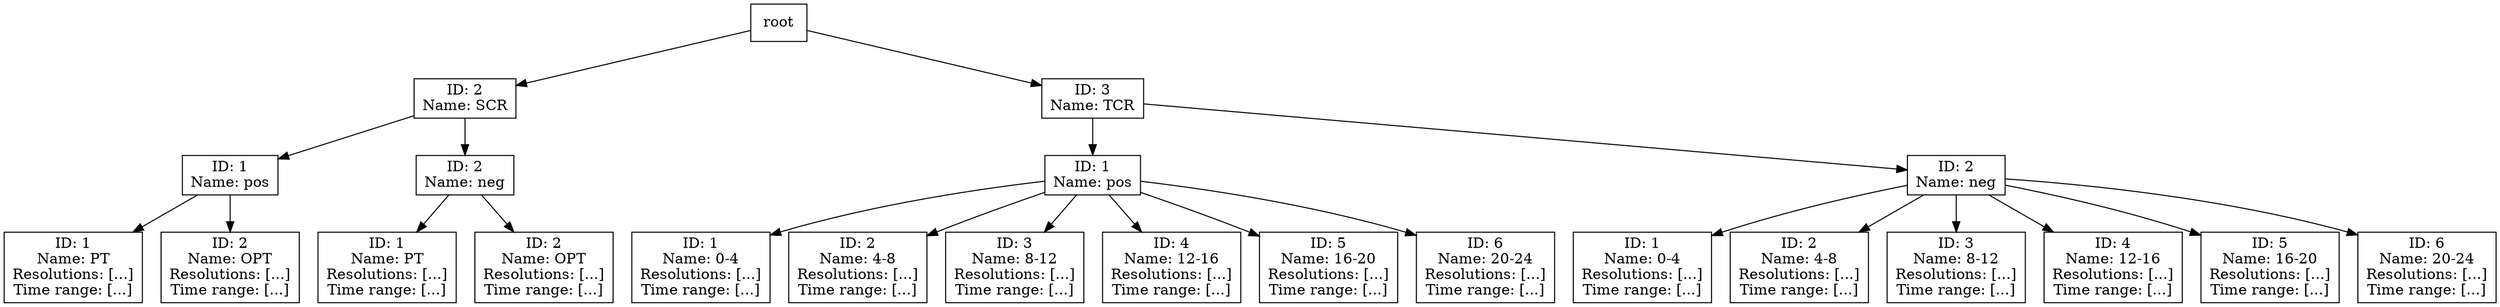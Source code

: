 digraph G {
  node [shape="box"];

  "a1" [label="ID: 2\nName: SCR"];
  "a2" [label="ID: 3\nName: TCR"];

  "b1" [label="ID: 1\nName: pos"];
  "b2" [label="ID: 2\nName: neg"];

  "c1" [label="ID: 1\nName: pos"];
  "c2" [label="ID: 2\nName: neg"];

  "d1" [label="ID: 1\nName: PT\nResolutions: [...]\nTime range: [...]"];
  "d2" [label="ID: 2\nName: OPT\nResolutions: [...]\nTime range: [...]"];

  "e1" [label="ID: 1\nName: PT\nResolutions: [...]\nTime range: [...]"];
  "e2" [label="ID: 2\nName: OPT\nResolutions: [...]\nTime range: [...]"];

  "f1" [label="ID: 1\nName: 0-4\nResolutions: [...]\nTime range: [...]"];
  "f2" [label="ID: 2\nName: 4-8\nResolutions: [...]\nTime range: [...]"];
  "f3" [label="ID: 3\nName: 8-12\nResolutions: [...]\nTime range: [...]"];
  "f4" [label="ID: 4\nName: 12-16\nResolutions: [...]\nTime range: [...]"];
  "f5" [label="ID: 5\nName: 16-20\nResolutions: [...]\nTime range: [...]"];
  "f6" [label="ID: 6\nName: 20-24\nResolutions: [...]\nTime range: [...]"];

  "g1" [label="ID: 1\nName: 0-4\nResolutions: [...]\nTime range: [...]"];
  "g2" [label="ID: 2\nName: 4-8\nResolutions: [...]\nTime range: [...]"];
  "g3" [label="ID: 3\nName: 8-12\nResolutions: [...]\nTime range: [...]"];
  "g4" [label="ID: 4\nName: 12-16\nResolutions: [...]\nTime range: [...]"];
  "g5" [label="ID: 5\nName: 16-20\nResolutions: [...]\nTime range: [...]"];
  "g6" [label="ID: 6\nName: 20-24\nResolutions: [...]\nTime range: [...]"];

  root -> a1;
  root -> a2;

  a1 -> b1;
  a1 -> b2;

  a2 -> c1;
  a2 -> c2;

  b1 -> d1;
  b1 -> d2;

  b2 -> e1;
  b2 -> e2;

  c1 -> f1;
  c1 -> f2;
  c1 -> f3;
  c1 -> f4;
  c1 -> f5;
  c1 -> f6;

  c2 -> g1;
  c2 -> g2;
  c2 -> g3;
  c2 -> g4;
  c2 -> g5;
  c2 -> g6;
}
